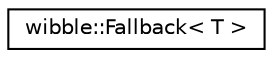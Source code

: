 digraph G
{
  edge [fontname="Helvetica",fontsize="10",labelfontname="Helvetica",labelfontsize="10"];
  node [fontname="Helvetica",fontsize="10",shape=record];
  rankdir="LR";
  Node1 [label="wibble::Fallback\< T \>",height=0.2,width=0.4,color="black", fillcolor="white", style="filled",URL="$structwibble_1_1Fallback.html"];
}
